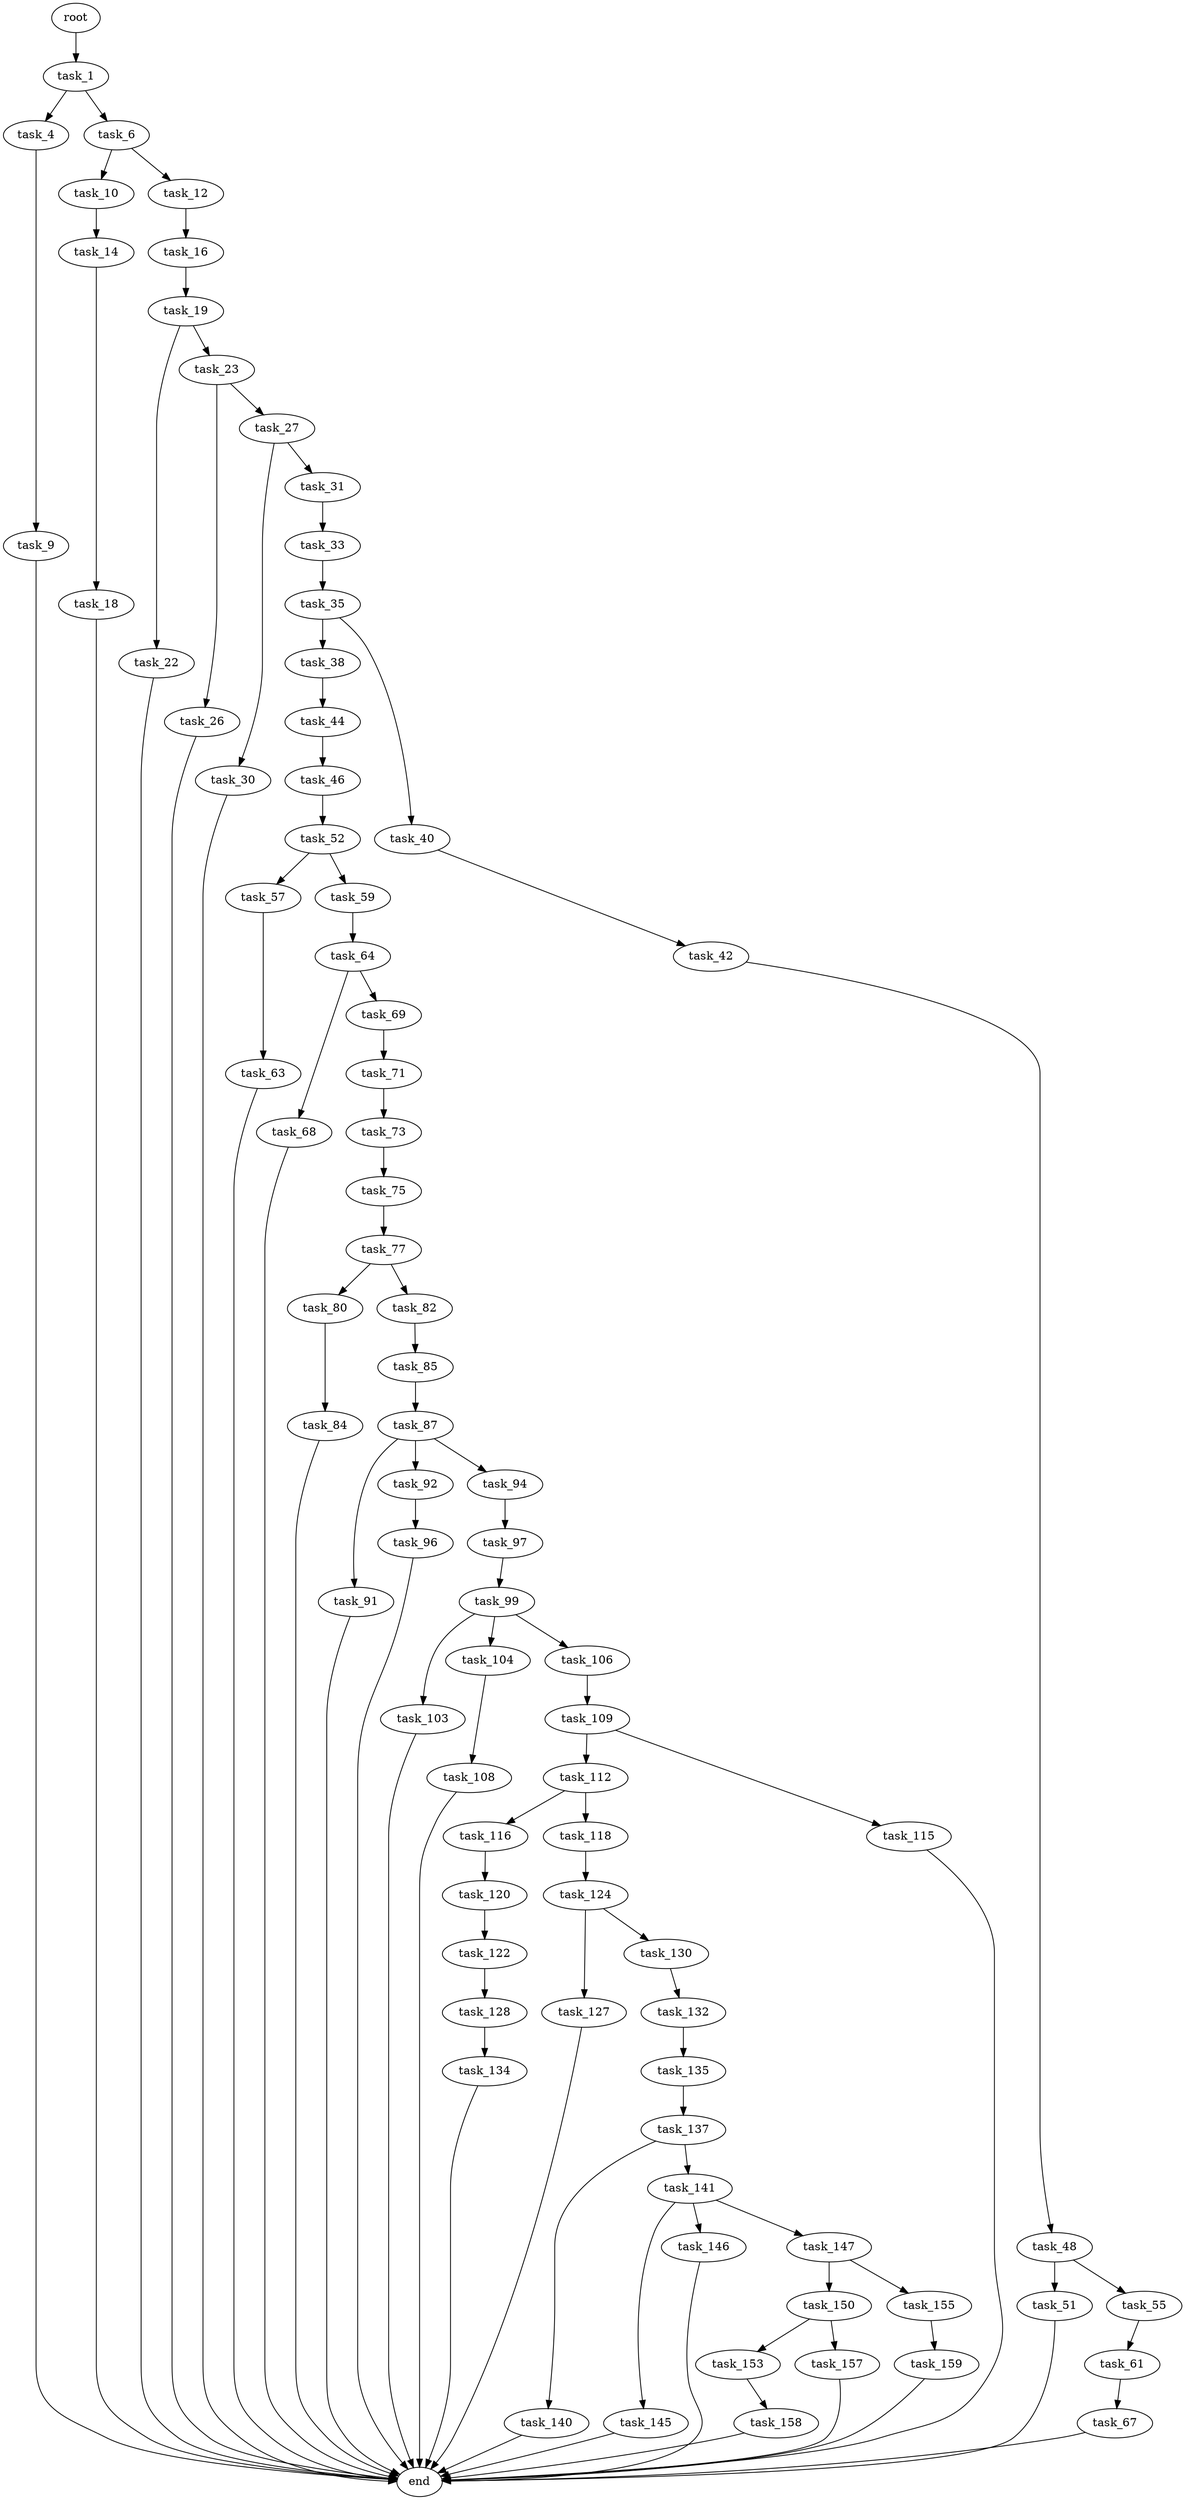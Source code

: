 digraph G {
  root [size="0.000000"];
  task_1 [size="22236851138.000000"];
  task_4 [size="231928233984.000000"];
  task_6 [size="322158351531.000000"];
  task_9 [size="8137156567.000000"];
  task_10 [size="610431710775.000000"];
  task_12 [size="87609213778.000000"];
  end [size="0.000000"];
  task_14 [size="17890930510.000000"];
  task_16 [size="16267637284.000000"];
  task_18 [size="4763845543.000000"];
  task_19 [size="368181402378.000000"];
  task_22 [size="14805589179.000000"];
  task_23 [size="16793985153.000000"];
  task_26 [size="68719476736.000000"];
  task_27 [size="712144066597.000000"];
  task_30 [size="368293445632.000000"];
  task_31 [size="14578395115.000000"];
  task_33 [size="782757789696.000000"];
  task_35 [size="101740922677.000000"];
  task_38 [size="376954886579.000000"];
  task_40 [size="733572335.000000"];
  task_44 [size="8589934592.000000"];
  task_42 [size="2864334988.000000"];
  task_48 [size="8589934592.000000"];
  task_46 [size="338665295587.000000"];
  task_52 [size="36276064561.000000"];
  task_51 [size="223186493266.000000"];
  task_55 [size="31240981350.000000"];
  task_57 [size="102453674508.000000"];
  task_59 [size="37822853059.000000"];
  task_61 [size="4597744708.000000"];
  task_63 [size="166658651580.000000"];
  task_64 [size="1073741824000.000000"];
  task_67 [size="1548960827.000000"];
  task_68 [size="16517542476.000000"];
  task_69 [size="28991029248.000000"];
  task_71 [size="111281900417.000000"];
  task_73 [size="40938702032.000000"];
  task_75 [size="13327350084.000000"];
  task_77 [size="39914285243.000000"];
  task_80 [size="1073741824000.000000"];
  task_82 [size="613501681.000000"];
  task_84 [size="449010322570.000000"];
  task_85 [size="11272871117.000000"];
  task_87 [size="8584468196.000000"];
  task_91 [size="90017062639.000000"];
  task_92 [size="368293445632.000000"];
  task_94 [size="1220719212.000000"];
  task_96 [size="68719476736.000000"];
  task_97 [size="11333098804.000000"];
  task_99 [size="659510394277.000000"];
  task_103 [size="1929051657.000000"];
  task_104 [size="368293445632.000000"];
  task_106 [size="519642811606.000000"];
  task_108 [size="368293445632.000000"];
  task_109 [size="12299923362.000000"];
  task_112 [size="42561408909.000000"];
  task_115 [size="376170885789.000000"];
  task_116 [size="8589934592.000000"];
  task_118 [size="138062384138.000000"];
  task_120 [size="231928233984.000000"];
  task_124 [size="231928233984.000000"];
  task_122 [size="68719476736.000000"];
  task_128 [size="8506922284.000000"];
  task_127 [size="782757789696.000000"];
  task_130 [size="120370848036.000000"];
  task_134 [size="33274330344.000000"];
  task_132 [size="28991029248.000000"];
  task_135 [size="11609378960.000000"];
  task_137 [size="68719476736.000000"];
  task_140 [size="1371398109760.000000"];
  task_141 [size="2514491824.000000"];
  task_145 [size="23928827724.000000"];
  task_146 [size="268719252333.000000"];
  task_147 [size="549755813888.000000"];
  task_150 [size="510859508172.000000"];
  task_155 [size="342381681002.000000"];
  task_153 [size="368293445632.000000"];
  task_157 [size="368293445632.000000"];
  task_158 [size="161690676528.000000"];
  task_159 [size="10465510395.000000"];

  root -> task_1 [size="1.000000"];
  task_1 -> task_4 [size="838860800.000000"];
  task_1 -> task_6 [size="838860800.000000"];
  task_4 -> task_9 [size="301989888.000000"];
  task_6 -> task_10 [size="838860800.000000"];
  task_6 -> task_12 [size="838860800.000000"];
  task_9 -> end [size="1.000000"];
  task_10 -> task_14 [size="838860800.000000"];
  task_12 -> task_16 [size="75497472.000000"];
  task_14 -> task_18 [size="411041792.000000"];
  task_16 -> task_19 [size="411041792.000000"];
  task_18 -> end [size="1.000000"];
  task_19 -> task_22 [size="679477248.000000"];
  task_19 -> task_23 [size="679477248.000000"];
  task_22 -> end [size="1.000000"];
  task_23 -> task_26 [size="75497472.000000"];
  task_23 -> task_27 [size="75497472.000000"];
  task_26 -> end [size="1.000000"];
  task_27 -> task_30 [size="838860800.000000"];
  task_27 -> task_31 [size="838860800.000000"];
  task_30 -> end [size="1.000000"];
  task_31 -> task_33 [size="411041792.000000"];
  task_33 -> task_35 [size="679477248.000000"];
  task_35 -> task_38 [size="209715200.000000"];
  task_35 -> task_40 [size="209715200.000000"];
  task_38 -> task_44 [size="301989888.000000"];
  task_40 -> task_42 [size="75497472.000000"];
  task_44 -> task_46 [size="33554432.000000"];
  task_42 -> task_48 [size="75497472.000000"];
  task_48 -> task_51 [size="33554432.000000"];
  task_48 -> task_55 [size="33554432.000000"];
  task_46 -> task_52 [size="301989888.000000"];
  task_52 -> task_57 [size="33554432.000000"];
  task_52 -> task_59 [size="33554432.000000"];
  task_51 -> end [size="1.000000"];
  task_55 -> task_61 [size="679477248.000000"];
  task_57 -> task_63 [size="134217728.000000"];
  task_59 -> task_64 [size="838860800.000000"];
  task_61 -> task_67 [size="536870912.000000"];
  task_63 -> end [size="1.000000"];
  task_64 -> task_68 [size="838860800.000000"];
  task_64 -> task_69 [size="838860800.000000"];
  task_67 -> end [size="1.000000"];
  task_68 -> end [size="1.000000"];
  task_69 -> task_71 [size="75497472.000000"];
  task_71 -> task_73 [size="75497472.000000"];
  task_73 -> task_75 [size="679477248.000000"];
  task_75 -> task_77 [size="209715200.000000"];
  task_77 -> task_80 [size="33554432.000000"];
  task_77 -> task_82 [size="33554432.000000"];
  task_80 -> task_84 [size="838860800.000000"];
  task_82 -> task_85 [size="75497472.000000"];
  task_84 -> end [size="1.000000"];
  task_85 -> task_87 [size="209715200.000000"];
  task_87 -> task_91 [size="411041792.000000"];
  task_87 -> task_92 [size="411041792.000000"];
  task_87 -> task_94 [size="411041792.000000"];
  task_91 -> end [size="1.000000"];
  task_92 -> task_96 [size="411041792.000000"];
  task_94 -> task_97 [size="33554432.000000"];
  task_96 -> end [size="1.000000"];
  task_97 -> task_99 [size="411041792.000000"];
  task_99 -> task_103 [size="838860800.000000"];
  task_99 -> task_104 [size="838860800.000000"];
  task_99 -> task_106 [size="838860800.000000"];
  task_103 -> end [size="1.000000"];
  task_104 -> task_108 [size="411041792.000000"];
  task_106 -> task_109 [size="679477248.000000"];
  task_108 -> end [size="1.000000"];
  task_109 -> task_112 [size="209715200.000000"];
  task_109 -> task_115 [size="209715200.000000"];
  task_112 -> task_116 [size="838860800.000000"];
  task_112 -> task_118 [size="838860800.000000"];
  task_115 -> end [size="1.000000"];
  task_116 -> task_120 [size="33554432.000000"];
  task_118 -> task_124 [size="209715200.000000"];
  task_120 -> task_122 [size="301989888.000000"];
  task_124 -> task_127 [size="301989888.000000"];
  task_124 -> task_130 [size="301989888.000000"];
  task_122 -> task_128 [size="134217728.000000"];
  task_128 -> task_134 [size="209715200.000000"];
  task_127 -> end [size="1.000000"];
  task_130 -> task_132 [size="209715200.000000"];
  task_134 -> end [size="1.000000"];
  task_132 -> task_135 [size="75497472.000000"];
  task_135 -> task_137 [size="536870912.000000"];
  task_137 -> task_140 [size="134217728.000000"];
  task_137 -> task_141 [size="134217728.000000"];
  task_140 -> end [size="1.000000"];
  task_141 -> task_145 [size="75497472.000000"];
  task_141 -> task_146 [size="75497472.000000"];
  task_141 -> task_147 [size="75497472.000000"];
  task_145 -> end [size="1.000000"];
  task_146 -> end [size="1.000000"];
  task_147 -> task_150 [size="536870912.000000"];
  task_147 -> task_155 [size="536870912.000000"];
  task_150 -> task_153 [size="536870912.000000"];
  task_150 -> task_157 [size="536870912.000000"];
  task_155 -> task_159 [size="411041792.000000"];
  task_153 -> task_158 [size="411041792.000000"];
  task_157 -> end [size="1.000000"];
  task_158 -> end [size="1.000000"];
  task_159 -> end [size="1.000000"];
}
